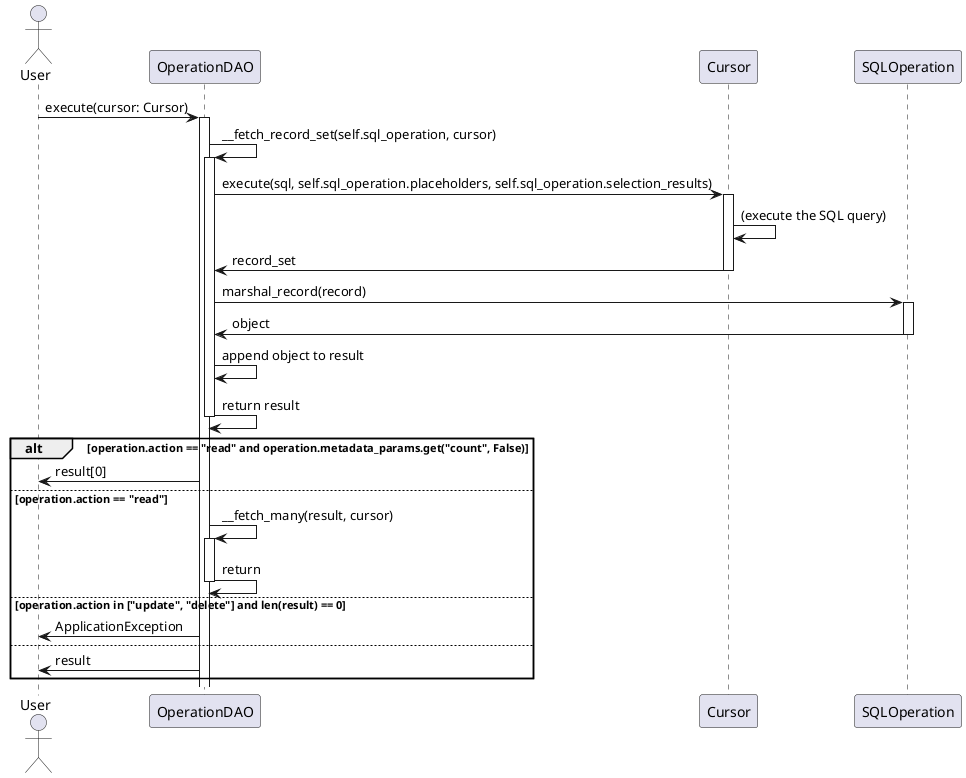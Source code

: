 @startuml

actor User
participant OperationDAO
participant Cursor
participant SQLOperation

User -> OperationDAO: execute(cursor: Cursor)
activate OperationDAO
OperationDAO -> OperationDAO: __fetch_record_set(self.sql_operation, cursor)
activate OperationDAO

OperationDAO -> Cursor: execute(sql, self.sql_operation.placeholders, self.sql_operation.selection_results)
activate Cursor
Cursor -> Cursor: (execute the SQL query)
Cursor -> OperationDAO: record_set
deactivate Cursor

OperationDAO -> SQLOperation: marshal_record(record)
activate SQLOperation
SQLOperation -> OperationDAO: object
deactivate SQLOperation

OperationDAO -> OperationDAO: append object to result

OperationDAO -> OperationDAO: return result
deactivate OperationDAO

alt operation.action == "read" and operation.metadata_params.get("count", False)
    OperationDAO -> User: result[0]
else operation.action == "read"
    OperationDAO -> OperationDAO: __fetch_many(result, cursor)
    activate OperationDAO
    OperationDAO -> OperationDAO: return
    deactivate OperationDAO
else operation.action in ["update", "delete"] and len(result) == 0
    OperationDAO -> User: ApplicationException
else
    OperationDAO -> User: result
end

@enduml
